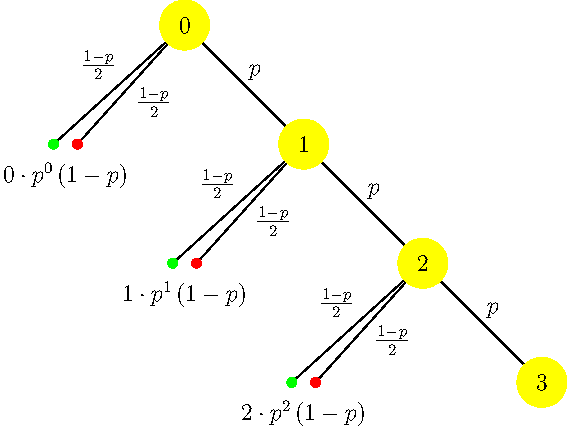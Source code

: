size(10cm, 0);

string dollar(string formula) {return "$" + formula + "$";}
string dollar(int numlit) {return dollar(string(numlit));}

struct Choice
{
	pair O;
	int val;

	void operator init(pair O = (0, 0), int val = 0) {this.O = O; this.val = val;}

	void core()
	{
		dot(O, yellow+25);
		label(dollar(val), O);
	}

	Choice step()
	{
		string expect = format("$" + string(val) + "\cdot p^{%d}\left(1-p\right)$", val);

		real x = O.x;
		real y = O.y;

		pair G1 = (x - 1.1, y - 1);
		pair P1 = (x - 0.9, y - 1);
		pair GP1 = (G1 + P1) / 2;
		pair M1 = (x + 1  , y - 1);

		path g1 = O--G1;
		path p1 = O--P1;
		path m1 = O--M1;

		draw("$\frac{1-p}2$", g1, RightSide);
		draw("$\frac{1-p}2$", p1, LeftSide );
		draw("$p$", m1, LeftSide );

		core();
		dot(G1, 5+green);
		dot(P1, 5+red);

		label(expect, GP1, 2.6S);

		return Choice(M1, val+1);
	}

	void steps(int n)
	{
		bool flag = false;
		Choice last = this;
		for (int i = 0; i < n; ++i) {
			last = last.step();
		}
		last.core();
	}
}

Choice().steps(3);
